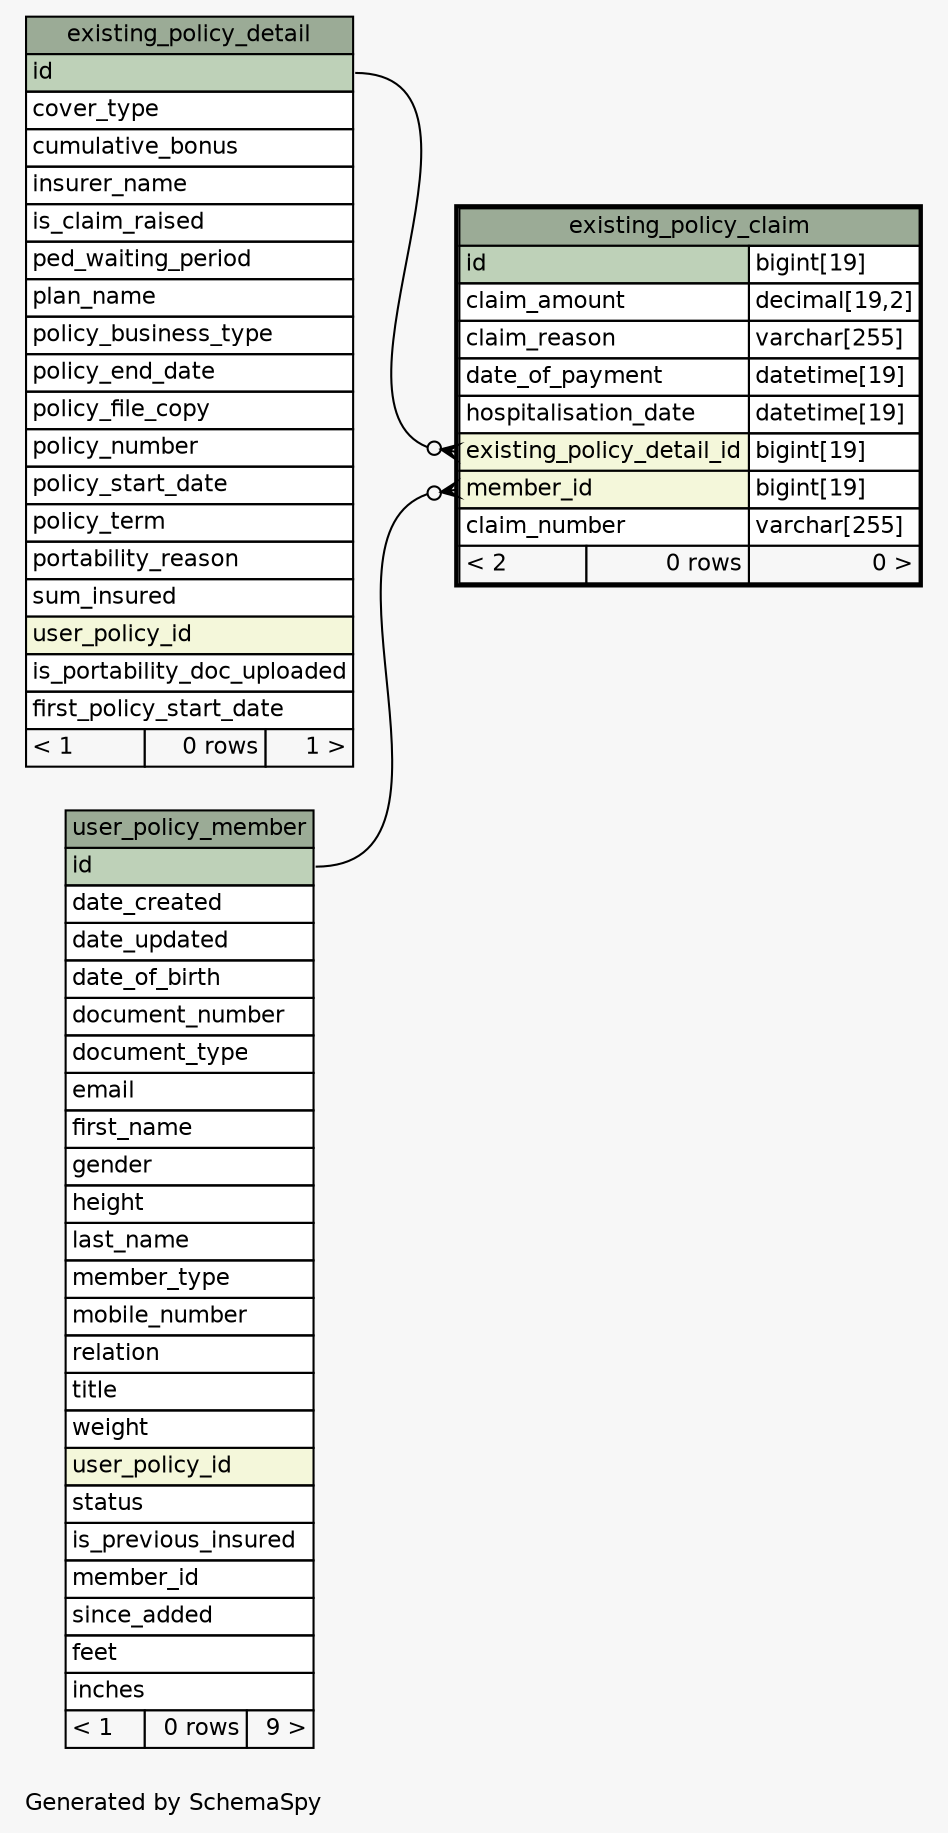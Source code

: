// dot 6.0.1 on Linux 5.19.13-zen1-1-zen
// SchemaSpy rev 590
digraph "oneDegreeRelationshipsDiagram" {
  graph [
    rankdir="RL"
    bgcolor="#f7f7f7"
    label="\nGenerated by SchemaSpy"
    labeljust="l"
    nodesep="0.18"
    ranksep="0.46"
    fontname="Helvetica"
    fontsize="11"
  ];
  node [
    fontname="Helvetica"
    fontsize="11"
    shape="plaintext"
  ];
  edge [
    arrowsize="0.8"
  ];
  "existing_policy_claim":"existing_policy_detail_id":w -> "existing_policy_detail":"id":e [arrowhead=none dir=back arrowtail=crowodot];
  "existing_policy_claim":"member_id":w -> "user_policy_member":"id":e [arrowhead=none dir=back arrowtail=crowodot];
  "existing_policy_claim" [
    label=<
    <TABLE BORDER="2" CELLBORDER="1" CELLSPACING="0" BGCOLOR="#ffffff">
      <TR><TD COLSPAN="3" BGCOLOR="#9bab96" ALIGN="CENTER">existing_policy_claim</TD></TR>
      <TR><TD PORT="id" COLSPAN="2" BGCOLOR="#bed1b8" ALIGN="LEFT">id</TD><TD PORT="id.type" ALIGN="LEFT">bigint[19]</TD></TR>
      <TR><TD PORT="claim_amount" COLSPAN="2" ALIGN="LEFT">claim_amount</TD><TD PORT="claim_amount.type" ALIGN="LEFT">decimal[19,2]</TD></TR>
      <TR><TD PORT="claim_reason" COLSPAN="2" ALIGN="LEFT">claim_reason</TD><TD PORT="claim_reason.type" ALIGN="LEFT">varchar[255]</TD></TR>
      <TR><TD PORT="date_of_payment" COLSPAN="2" ALIGN="LEFT">date_of_payment</TD><TD PORT="date_of_payment.type" ALIGN="LEFT">datetime[19]</TD></TR>
      <TR><TD PORT="hospitalisation_date" COLSPAN="2" ALIGN="LEFT">hospitalisation_date</TD><TD PORT="hospitalisation_date.type" ALIGN="LEFT">datetime[19]</TD></TR>
      <TR><TD PORT="existing_policy_detail_id" COLSPAN="2" BGCOLOR="#f4f7da" ALIGN="LEFT">existing_policy_detail_id</TD><TD PORT="existing_policy_detail_id.type" ALIGN="LEFT">bigint[19]</TD></TR>
      <TR><TD PORT="member_id" COLSPAN="2" BGCOLOR="#f4f7da" ALIGN="LEFT">member_id</TD><TD PORT="member_id.type" ALIGN="LEFT">bigint[19]</TD></TR>
      <TR><TD PORT="claim_number" COLSPAN="2" ALIGN="LEFT">claim_number</TD><TD PORT="claim_number.type" ALIGN="LEFT">varchar[255]</TD></TR>
      <TR><TD ALIGN="LEFT" BGCOLOR="#f7f7f7">&lt; 2</TD><TD ALIGN="RIGHT" BGCOLOR="#f7f7f7">0 rows</TD><TD ALIGN="RIGHT" BGCOLOR="#f7f7f7">0 &gt;</TD></TR>
    </TABLE>>
    URL="existing_policy_claim.html"
    tooltip="existing_policy_claim"
  ];
  "existing_policy_detail" [
    label=<
    <TABLE BORDER="0" CELLBORDER="1" CELLSPACING="0" BGCOLOR="#ffffff">
      <TR><TD COLSPAN="3" BGCOLOR="#9bab96" ALIGN="CENTER">existing_policy_detail</TD></TR>
      <TR><TD PORT="id" COLSPAN="3" BGCOLOR="#bed1b8" ALIGN="LEFT">id</TD></TR>
      <TR><TD PORT="cover_type" COLSPAN="3" ALIGN="LEFT">cover_type</TD></TR>
      <TR><TD PORT="cumulative_bonus" COLSPAN="3" ALIGN="LEFT">cumulative_bonus</TD></TR>
      <TR><TD PORT="insurer_name" COLSPAN="3" ALIGN="LEFT">insurer_name</TD></TR>
      <TR><TD PORT="is_claim_raised" COLSPAN="3" ALIGN="LEFT">is_claim_raised</TD></TR>
      <TR><TD PORT="ped_waiting_period" COLSPAN="3" ALIGN="LEFT">ped_waiting_period</TD></TR>
      <TR><TD PORT="plan_name" COLSPAN="3" ALIGN="LEFT">plan_name</TD></TR>
      <TR><TD PORT="policy_business_type" COLSPAN="3" ALIGN="LEFT">policy_business_type</TD></TR>
      <TR><TD PORT="policy_end_date" COLSPAN="3" ALIGN="LEFT">policy_end_date</TD></TR>
      <TR><TD PORT="policy_file_copy" COLSPAN="3" ALIGN="LEFT">policy_file_copy</TD></TR>
      <TR><TD PORT="policy_number" COLSPAN="3" ALIGN="LEFT">policy_number</TD></TR>
      <TR><TD PORT="policy_start_date" COLSPAN="3" ALIGN="LEFT">policy_start_date</TD></TR>
      <TR><TD PORT="policy_term" COLSPAN="3" ALIGN="LEFT">policy_term</TD></TR>
      <TR><TD PORT="portability_reason" COLSPAN="3" ALIGN="LEFT">portability_reason</TD></TR>
      <TR><TD PORT="sum_insured" COLSPAN="3" ALIGN="LEFT">sum_insured</TD></TR>
      <TR><TD PORT="user_policy_id" COLSPAN="3" BGCOLOR="#f4f7da" ALIGN="LEFT">user_policy_id</TD></TR>
      <TR><TD PORT="is_portability_doc_uploaded" COLSPAN="3" ALIGN="LEFT">is_portability_doc_uploaded</TD></TR>
      <TR><TD PORT="first_policy_start_date" COLSPAN="3" ALIGN="LEFT">first_policy_start_date</TD></TR>
      <TR><TD ALIGN="LEFT" BGCOLOR="#f7f7f7">&lt; 1</TD><TD ALIGN="RIGHT" BGCOLOR="#f7f7f7">0 rows</TD><TD ALIGN="RIGHT" BGCOLOR="#f7f7f7">1 &gt;</TD></TR>
    </TABLE>>
    URL="existing_policy_detail.html"
    tooltip="existing_policy_detail"
  ];
  "user_policy_member" [
    label=<
    <TABLE BORDER="0" CELLBORDER="1" CELLSPACING="0" BGCOLOR="#ffffff">
      <TR><TD COLSPAN="3" BGCOLOR="#9bab96" ALIGN="CENTER">user_policy_member</TD></TR>
      <TR><TD PORT="id" COLSPAN="3" BGCOLOR="#bed1b8" ALIGN="LEFT">id</TD></TR>
      <TR><TD PORT="date_created" COLSPAN="3" ALIGN="LEFT">date_created</TD></TR>
      <TR><TD PORT="date_updated" COLSPAN="3" ALIGN="LEFT">date_updated</TD></TR>
      <TR><TD PORT="date_of_birth" COLSPAN="3" ALIGN="LEFT">date_of_birth</TD></TR>
      <TR><TD PORT="document_number" COLSPAN="3" ALIGN="LEFT">document_number</TD></TR>
      <TR><TD PORT="document_type" COLSPAN="3" ALIGN="LEFT">document_type</TD></TR>
      <TR><TD PORT="email" COLSPAN="3" ALIGN="LEFT">email</TD></TR>
      <TR><TD PORT="first_name" COLSPAN="3" ALIGN="LEFT">first_name</TD></TR>
      <TR><TD PORT="gender" COLSPAN="3" ALIGN="LEFT">gender</TD></TR>
      <TR><TD PORT="height" COLSPAN="3" ALIGN="LEFT">height</TD></TR>
      <TR><TD PORT="last_name" COLSPAN="3" ALIGN="LEFT">last_name</TD></TR>
      <TR><TD PORT="member_type" COLSPAN="3" ALIGN="LEFT">member_type</TD></TR>
      <TR><TD PORT="mobile_number" COLSPAN="3" ALIGN="LEFT">mobile_number</TD></TR>
      <TR><TD PORT="relation" COLSPAN="3" ALIGN="LEFT">relation</TD></TR>
      <TR><TD PORT="title" COLSPAN="3" ALIGN="LEFT">title</TD></TR>
      <TR><TD PORT="weight" COLSPAN="3" ALIGN="LEFT">weight</TD></TR>
      <TR><TD PORT="user_policy_id" COLSPAN="3" BGCOLOR="#f4f7da" ALIGN="LEFT">user_policy_id</TD></TR>
      <TR><TD PORT="status" COLSPAN="3" ALIGN="LEFT">status</TD></TR>
      <TR><TD PORT="is_previous_insured" COLSPAN="3" ALIGN="LEFT">is_previous_insured</TD></TR>
      <TR><TD PORT="member_id" COLSPAN="3" ALIGN="LEFT">member_id</TD></TR>
      <TR><TD PORT="since_added" COLSPAN="3" ALIGN="LEFT">since_added</TD></TR>
      <TR><TD PORT="feet" COLSPAN="3" ALIGN="LEFT">feet</TD></TR>
      <TR><TD PORT="inches" COLSPAN="3" ALIGN="LEFT">inches</TD></TR>
      <TR><TD ALIGN="LEFT" BGCOLOR="#f7f7f7">&lt; 1</TD><TD ALIGN="RIGHT" BGCOLOR="#f7f7f7">0 rows</TD><TD ALIGN="RIGHT" BGCOLOR="#f7f7f7">9 &gt;</TD></TR>
    </TABLE>>
    URL="user_policy_member.html"
    tooltip="user_policy_member"
  ];
}
